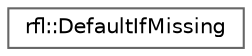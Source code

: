 digraph "类继承关系图"
{
 // LATEX_PDF_SIZE
  bgcolor="transparent";
  edge [fontname=Helvetica,fontsize=10,labelfontname=Helvetica,labelfontsize=10];
  node [fontname=Helvetica,fontsize=10,shape=box,height=0.2,width=0.4];
  rankdir="LR";
  Node0 [id="Node000000",label="rfl::DefaultIfMissing",height=0.2,width=0.4,color="grey40", fillcolor="white", style="filled",URL="$structrfl_1_1_default_if_missing.html",tooltip=" "];
}
